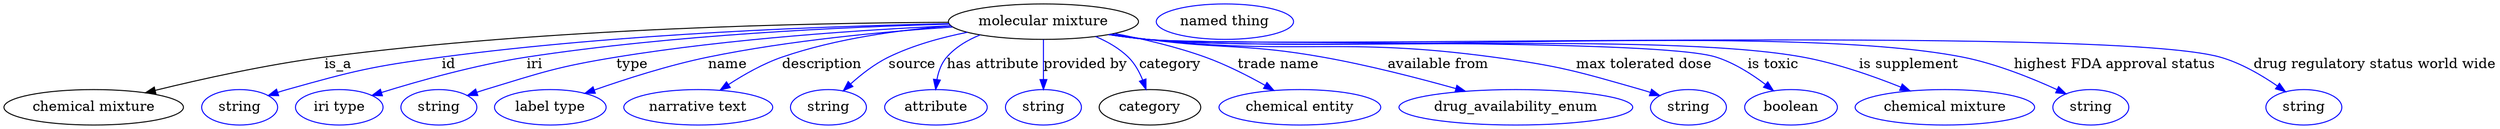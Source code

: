 digraph {
	graph [bb="0,0,2520,123"];
	node [label="\N"];
	"molecular mixture"	[height=0.5,
		label="molecular mixture",
		pos="1051,105",
		width=2.672];
	"chemical mixture"	[height=0.5,
		pos="90.992,18",
		width=2.5276];
	"molecular mixture" -> "chemical mixture"	[label=is_a,
		lp="337.99,61.5",
		pos="e,143.31,32.792 954.7,104.35 815.09,103.73 548.59,98.306 323.99,69 265.52,61.37 199.92,46.735 153.27,35.262"];
	id	[color=blue,
		height=0.5,
		label=string,
		pos="237.99,18",
		width=1.0652];
	"molecular mixture" -> id	[color=blue,
		label=id,
		lp="448.99,61.5",
		pos="e,266.99,29.96 955.37,102.96 835.08,100.63 622.41,93.126 441.99,69 371.75,59.607 354.21,55.205 285.99,36 282.89,35.126 279.69,34.155 \
276.49,33.133",
		style=solid];
	iri	[color=blue,
		height=0.5,
		label="iri type",
		pos="338.99,18",
		width=1.2277];
	"molecular mixture" -> iri	[color=blue,
		label=iri,
		lp="535.99,61.5",
		pos="e,372,30.005 955.49,102.55 850.23,99.815 676.16,91.891 527.99,69 476.88,61.103 419.65,44.892 381.69,33.062",
		style=solid];
	type	[color=blue,
		height=0.5,
		label=string,
		pos="439.99,18",
		width=1.0652];
	"molecular mixture" -> type	[color=blue,
		label=type,
		lp="633.99,61.5",
		pos="e,468.92,29.979 957.11,100.91 869.03,96.95 733.89,88.145 617.99,69 558.75,59.214 544.41,53.566 486.99,36 484.23,35.155 481.39,34.243 \
478.54,33.294",
		style=solid];
	name	[color=blue,
		height=0.5,
		label="label type",
		pos="552.99,18",
		width=1.5707];
	"molecular mixture" -> name	[color=blue,
		label=name,
		lp="730.99,61.5",
		pos="e,587.9,32.314 958.94,99.613 890.09,95.105 793.93,86.205 710.99,69 671.97,60.906 628.92,46.934 597.63,35.813",
		style=solid];
	description	[color=blue,
		height=0.5,
		label="narrative text",
		pos="702.99,18",
		width=2.0943];
	"molecular mixture" -> description	[color=blue,
		label=description,
		lp="826.49,61.5",
		pos="e,724.64,35.46 957.15,100.97 905.46,96.996 840.85,88.206 785.99,69 767.28,62.448 748.2,51.33 733.06,41.24",
		style=solid];
	source	[color=blue,
		height=0.5,
		label=string,
		pos="834.99,18",
		width=1.0652];
	"molecular mixture" -> source	[color=blue,
		label=source,
		lp="917.99,61.5",
		pos="e,849.51,34.867 973.01,94.298 946.96,89.081 918.38,81.117 893.99,69 880.39,62.239 867.28,51.686 856.89,42.014",
		style=solid];
	"has attribute"	[color=blue,
		height=0.5,
		label=attribute,
		pos="942.99,18",
		width=1.4443];
	"molecular mixture" -> "has attribute"	[color=blue,
		label="has attribute",
		lp="999.99,61.5",
		pos="e,942.36,36.128 986.58,91.628 973.93,86.502 961.85,79.253 952.99,69 947.54,62.689 944.75,54.25 943.39,46.106",
		style=solid];
	"provided by"	[color=blue,
		height=0.5,
		label=string,
		pos="1051,18",
		width=1.0652];
	"molecular mixture" -> "provided by"	[color=blue,
		label="provided by",
		lp="1093.5,61.5",
		pos="e,1051,36.175 1051,86.799 1051,75.163 1051,59.548 1051,46.237",
		style=solid];
	category	[height=0.5,
		pos="1159,18",
		width=1.4263];
	"molecular mixture" -> category	[color=blue,
		label=category,
		lp="1179.5,61.5",
		pos="e,1155,36.207 1103.9,89.865 1115.9,84.779 1127.7,77.99 1137,69 1143.5,62.632 1148.3,53.979 1151.6,45.661",
		style=solid];
	"trade name"	[color=blue,
		height=0.5,
		label="chemical entity",
		pos="1310,18",
		width=2.2748];
	"molecular mixture" -> "trade name"	[color=blue,
		label="trade name",
		lp="1289,61.5",
		pos="e,1283.9,35.259 1123.2,93.009 1152.2,87.459 1185.7,79.605 1215,69 1235.7,61.49 1257.6,50.235 1275.1,40.304",
		style=solid];
	"available from"	[color=blue,
		height=0.5,
		label=drug_availability_enum,
		pos="1528,18",
		width=3.2858];
	"molecular mixture" -> "available from"	[color=blue,
		label="available from",
		lp="1450.5,61.5",
		pos="e,1477.4,34.287 1119.5,92.299 1131.7,90.401 1144.2,88.552 1156,87 1234.8,76.641 1255.7,82.962 1334,69 1379.3,60.927 1429.5,47.86 \
1467.5,37.108",
		style=solid];
	"max tolerated dose"	[color=blue,
		height=0.5,
		label=string,
		pos="1703,18",
		width=1.0652];
	"molecular mixture" -> "max tolerated dose"	[color=blue,
		label="max tolerated dose",
		lp="1658,61.5",
		pos="e,1674,29.915 1118.1,92.023 1130.6,90.096 1143.7,88.308 1156,87 1310.9,70.528 1351.6,89.913 1506,69 1573.2,59.893 1589.8,54.69 1655,\
36 1658.1,35.111 1661.3,34.13 1664.5,33.101",
		style=solid];
	"is toxic"	[color=blue,
		height=0.5,
		label=boolean,
		pos="1806,18",
		width=1.2999];
	"molecular mixture" -> "is toxic"	[color=blue,
		label="is toxic",
		lp="1788,61.5",
		pos="e,1788.4,34.905 1117.5,91.907 1130.2,89.966 1143.5,88.202 1156,87 1219.6,80.879 1670.1,88.478 1731,69 1749,63.234 1766.7,51.762 \
1780.4,41.259",
		style=solid];
	"is supplement"	[color=blue,
		height=0.5,
		label="chemical mixture",
		pos="1962,18",
		width=2.5276];
	"molecular mixture" -> "is supplement"	[color=blue,
		label="is supplement",
		lp="1925.5,61.5",
		pos="e,1926.7,34.672 1117.2,91.908 1130,89.954 1143.4,88.185 1156,87 1302.5,73.209 1673.2,95.447 1818,69 1852.2,62.746 1889.3,49.725 \
1917.2,38.538",
		style=solid];
	"highest FDA approval status"	[color=blue,
		height=0.5,
		label=string,
		pos="2109,18",
		width=1.0652];
	"molecular mixture" -> "highest FDA approval status"	[color=blue,
		label="highest FDA approval status",
		lp="2133.5,61.5",
		pos="e,2083.6,31.895 1117.2,91.854 1130,89.904 1143.4,88.152 1156,87 1338.4,70.324 1800.3,104.63 1980,69 2013.2,62.411 2049,47.915 2074.4,\
36.218",
		style=solid];
	"drug regulatory status world wide"	[color=blue,
		height=0.5,
		label=string,
		pos="2325,18",
		width=1.0652];
	"molecular mixture" -> "drug regulatory status world wide"	[color=blue,
		label="drug regulatory status world wide",
		lp="2397,61.5",
		pos="e,2306.4,33.802 1116.9,91.843 1129.8,89.881 1143.3,88.127 1156,87 1276,76.346 2124,101.61 2240,69 2261,63.094 2282.1,50.683 2298.1,\
39.704",
		style=solid];
	"named thing_category"	[color=blue,
		height=0.5,
		label="named thing",
		pos="1235,105",
		width=1.9318];
}
